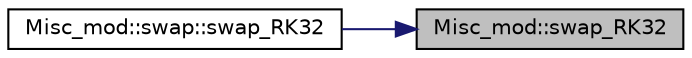 digraph "Misc_mod::swap_RK32"
{
 // LATEX_PDF_SIZE
  edge [fontname="Helvetica",fontsize="10",labelfontname="Helvetica",labelfontsize="10"];
  node [fontname="Helvetica",fontsize="10",shape=record];
  rankdir="RL";
  Node1 [label="Misc_mod::swap_RK32",height=0.2,width=0.4,color="black", fillcolor="grey75", style="filled", fontcolor="black",tooltip=" "];
  Node1 -> Node2 [dir="back",color="midnightblue",fontsize="10",style="solid",fontname="Helvetica"];
  Node2 [label="Misc_mod::swap::swap_RK32",height=0.2,width=0.4,color="black", fillcolor="white", style="filled",URL="$interfaceMisc__mod_1_1swap.html#ae4075d35842d08ce96cd44ab2d9db720",tooltip=" "];
}
